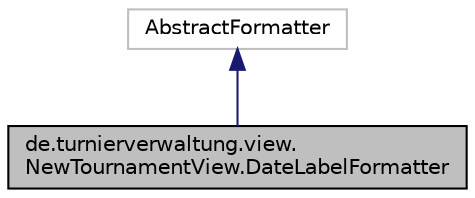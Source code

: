 digraph "de.turnierverwaltung.view.NewTournamentView.DateLabelFormatter"
{
  edge [fontname="Helvetica",fontsize="10",labelfontname="Helvetica",labelfontsize="10"];
  node [fontname="Helvetica",fontsize="10",shape=record];
  Node1 [label="de.turnierverwaltung.view.\lNewTournamentView.DateLabelFormatter",height=0.2,width=0.4,color="black", fillcolor="grey75", style="filled", fontcolor="black"];
  Node2 -> Node1 [dir="back",color="midnightblue",fontsize="10",style="solid"];
  Node2 [label="AbstractFormatter",height=0.2,width=0.4,color="grey75", fillcolor="white", style="filled"];
}
